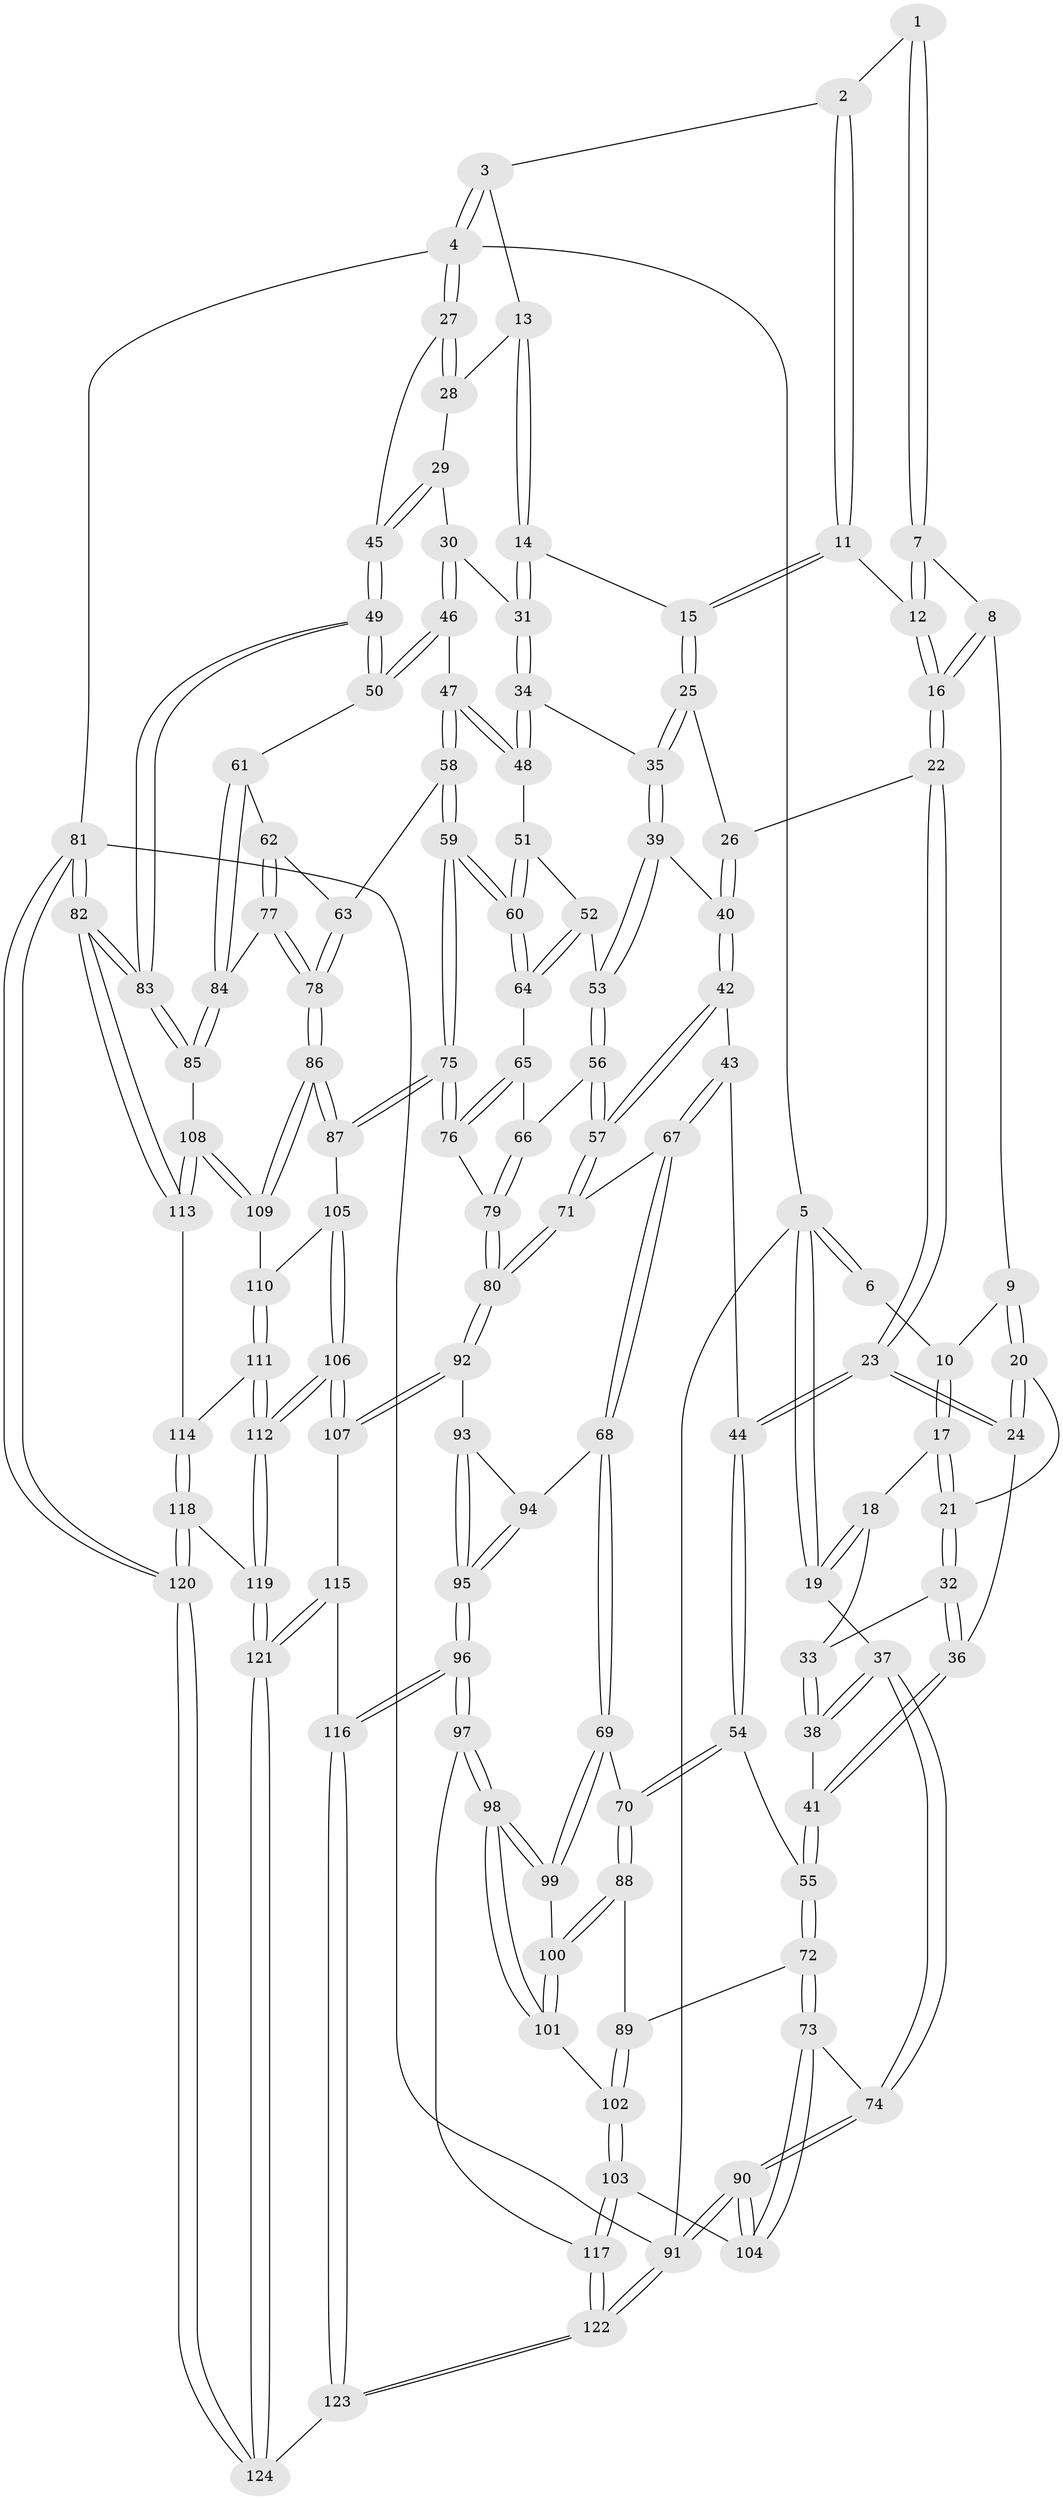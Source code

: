// Generated by graph-tools (version 1.1) at 2025/51/03/09/25 03:51:09]
// undirected, 124 vertices, 307 edges
graph export_dot {
graph [start="1"]
  node [color=gray90,style=filled];
  1 [pos="+0.29515177575205304+0"];
  2 [pos="+0.5623776742784224+0"];
  3 [pos="+0.8072682328088047+0"];
  4 [pos="+1+0"];
  5 [pos="+0+0"];
  6 [pos="+0.03717111188158645+0"];
  7 [pos="+0.3146756783953174+0.06261202323952833"];
  8 [pos="+0.29476571166250887+0.11151198788144763"];
  9 [pos="+0.2459057329248299+0.12849410743175774"];
  10 [pos="+0.18662801814260882+0.11595614746944802"];
  11 [pos="+0.5039944808058106+0.0824000104718685"];
  12 [pos="+0.48896555502849565+0.09597329550956445"];
  13 [pos="+0.7821587224829891+0.1154568693234196"];
  14 [pos="+0.7346765085004451+0.1664911543984337"];
  15 [pos="+0.6196457401448142+0.19612465320639474"];
  16 [pos="+0.40871558880933223+0.2217865267702215"];
  17 [pos="+0.12429661690138404+0.1844143328385521"];
  18 [pos="+0.07599701717324774+0.17583841013063134"];
  19 [pos="+0+0"];
  20 [pos="+0.2601407191784305+0.26642102817006086"];
  21 [pos="+0.13060815391572272+0.19818166561415662"];
  22 [pos="+0.4061785454138298+0.25555821058138006"];
  23 [pos="+0.3312196286755139+0.3547428504011811"];
  24 [pos="+0.3108359139817352+0.33967938933261355"];
  25 [pos="+0.5828414280628853+0.27688305565721677"];
  26 [pos="+0.5336085187424875+0.2806262606292716"];
  27 [pos="+1+0.19596237969593633"];
  28 [pos="+0.8221439585833714+0.15411826113910437"];
  29 [pos="+0.9143215554012867+0.3176245108529834"];
  30 [pos="+0.9139371422570324+0.3179489145456369"];
  31 [pos="+0.7365653357502183+0.27193393903333546"];
  32 [pos="+0.12225141337724259+0.3074714668088467"];
  33 [pos="+0.018845421277835762+0.2953387245517391"];
  34 [pos="+0.7077462260419115+0.36734060303707167"];
  35 [pos="+0.6266907969398648+0.34441382560693934"];
  36 [pos="+0.12345018133106127+0.30925478260272543"];
  37 [pos="+0+0.3892463872742997"];
  38 [pos="+0+0.3880781607406103"];
  39 [pos="+0.5526211390381655+0.4266120108620278"];
  40 [pos="+0.5090685539761608+0.42638870946200463"];
  41 [pos="+0.08938587424526352+0.4525084059673261"];
  42 [pos="+0.42061878481877346+0.448929679262692"];
  43 [pos="+0.33996645352008575+0.4094490563204273"];
  44 [pos="+0.3337405025989936+0.4047398226627965"];
  45 [pos="+1+0.2970031799939197"];
  46 [pos="+0.8461962472461503+0.3977237196419275"];
  47 [pos="+0.8071881074224112+0.41826852775580015"];
  48 [pos="+0.7189915491884997+0.3825582658144831"];
  49 [pos="+1+0.4816326678096138"];
  50 [pos="+0.9870002719550357+0.5307778479397566"];
  51 [pos="+0.6646501797746612+0.4715725638826756"];
  52 [pos="+0.6262554192874152+0.4897782545444492"];
  53 [pos="+0.5871784863617706+0.4696914808421954"];
  54 [pos="+0.1842366576439436+0.5180303972561721"];
  55 [pos="+0.1645431942774172+0.5144433375652762"];
  56 [pos="+0.5208240424877404+0.5673599426290775"];
  57 [pos="+0.48473212055191617+0.5740034375669261"];
  58 [pos="+0.8028163485396669+0.5464952233235121"];
  59 [pos="+0.7600824965514666+0.5797953851333394"];
  60 [pos="+0.7547085593691775+0.5774945542490946"];
  61 [pos="+0.9412049242807417+0.5617258997369698"];
  62 [pos="+0.8858735650287839+0.5646534674851177"];
  63 [pos="+0.8379168221352123+0.5585036962273028"];
  64 [pos="+0.6227413901596572+0.5673724390443541"];
  65 [pos="+0.612058865514826+0.5777570410021747"];
  66 [pos="+0.6072169524083529+0.5791566253776455"];
  67 [pos="+0.3649119894589997+0.6446733494490827"];
  68 [pos="+0.35434711408395075+0.6578003006926375"];
  69 [pos="+0.30833563727141566+0.6602326981120122"];
  70 [pos="+0.21296684178286646+0.6065043923622286"];
  71 [pos="+0.47953227445979546+0.5922055924154453"];
  72 [pos="+0+0.6581499142159773"];
  73 [pos="+0+0.659540557274573"];
  74 [pos="+0+0.648108658276584"];
  75 [pos="+0.7426830579111962+0.6873434523602804"];
  76 [pos="+0.6592204271239162+0.6673956549972836"];
  77 [pos="+0.8839954199485677+0.7122004065010757"];
  78 [pos="+0.8745254442260344+0.7217117731268868"];
  79 [pos="+0.5623121847975884+0.7038268900902575"];
  80 [pos="+0.5287490289531418+0.7313714062614923"];
  81 [pos="+1+1"];
  82 [pos="+1+1"];
  83 [pos="+1+0.7070626989288724"];
  84 [pos="+0.9419014111926042+0.6705422012172789"];
  85 [pos="+1+0.7099399537498483"];
  86 [pos="+0.8679090723017935+0.7316044298201976"];
  87 [pos="+0.750001925451661+0.7065614492175905"];
  88 [pos="+0.17554499775900398+0.6920573040843653"];
  89 [pos="+0.05408991771542704+0.7035811135381717"];
  90 [pos="+0+1"];
  91 [pos="+0+1"];
  92 [pos="+0.5184156012831558+0.7761470288257439"];
  93 [pos="+0.5019258299461147+0.781148143602486"];
  94 [pos="+0.3569018144311728+0.6617440979353277"];
  95 [pos="+0.3561797559420407+0.8872466122727978"];
  96 [pos="+0.35548571829610337+0.8879387934206391"];
  97 [pos="+0.32991135662797316+0.8795613208144059"];
  98 [pos="+0.31345225159854495+0.8618921256532308"];
  99 [pos="+0.28121962003413375+0.7662736613866271"];
  100 [pos="+0.18097951304066784+0.7174486042968575"];
  101 [pos="+0.15556066899159984+0.8058554520696746"];
  102 [pos="+0.09951641183458151+0.8361498610476579"];
  103 [pos="+0.07389034734554217+0.8768670441488335"];
  104 [pos="+0.06508876550246143+0.8823300692365521"];
  105 [pos="+0.7409771318056262+0.72430733911181"];
  106 [pos="+0.654925736313264+0.854430795646337"];
  107 [pos="+0.6089164502724563+0.8385134350611361"];
  108 [pos="+0.9032716447735138+0.785457544927771"];
  109 [pos="+0.8753044687287437+0.7463585958459468"];
  110 [pos="+0.8053589642307745+0.8226042017940468"];
  111 [pos="+0.8004965056436192+0.8536329038374404"];
  112 [pos="+0.6692005077211024+0.8778999225893039"];
  113 [pos="+0.9082207732426153+0.810681645885911"];
  114 [pos="+0.8581714626295617+0.8727320074322663"];
  115 [pos="+0.5328222766744979+0.9321744918355807"];
  116 [pos="+0.3991036249662908+1"];
  117 [pos="+0.21151675209808515+0.9375498055102118"];
  118 [pos="+0.8598924574994402+0.9672166433429354"];
  119 [pos="+0.671405489424056+0.8871968301476331"];
  120 [pos="+1+1"];
  121 [pos="+0.648289271980711+1"];
  122 [pos="+0.04702368142767111+1"];
  123 [pos="+0.42244282596773697+1"];
  124 [pos="+0.6416976669864176+1"];
  1 -- 2;
  1 -- 7;
  1 -- 7;
  2 -- 3;
  2 -- 11;
  2 -- 11;
  3 -- 4;
  3 -- 4;
  3 -- 13;
  4 -- 5;
  4 -- 27;
  4 -- 27;
  4 -- 81;
  5 -- 6;
  5 -- 6;
  5 -- 19;
  5 -- 19;
  5 -- 91;
  6 -- 10;
  7 -- 8;
  7 -- 12;
  7 -- 12;
  8 -- 9;
  8 -- 16;
  8 -- 16;
  9 -- 10;
  9 -- 20;
  9 -- 20;
  10 -- 17;
  10 -- 17;
  11 -- 12;
  11 -- 15;
  11 -- 15;
  12 -- 16;
  12 -- 16;
  13 -- 14;
  13 -- 14;
  13 -- 28;
  14 -- 15;
  14 -- 31;
  14 -- 31;
  15 -- 25;
  15 -- 25;
  16 -- 22;
  16 -- 22;
  17 -- 18;
  17 -- 21;
  17 -- 21;
  18 -- 19;
  18 -- 19;
  18 -- 33;
  19 -- 37;
  20 -- 21;
  20 -- 24;
  20 -- 24;
  21 -- 32;
  21 -- 32;
  22 -- 23;
  22 -- 23;
  22 -- 26;
  23 -- 24;
  23 -- 24;
  23 -- 44;
  23 -- 44;
  24 -- 36;
  25 -- 26;
  25 -- 35;
  25 -- 35;
  26 -- 40;
  26 -- 40;
  27 -- 28;
  27 -- 28;
  27 -- 45;
  28 -- 29;
  29 -- 30;
  29 -- 45;
  29 -- 45;
  30 -- 31;
  30 -- 46;
  30 -- 46;
  31 -- 34;
  31 -- 34;
  32 -- 33;
  32 -- 36;
  32 -- 36;
  33 -- 38;
  33 -- 38;
  34 -- 35;
  34 -- 48;
  34 -- 48;
  35 -- 39;
  35 -- 39;
  36 -- 41;
  36 -- 41;
  37 -- 38;
  37 -- 38;
  37 -- 74;
  37 -- 74;
  38 -- 41;
  39 -- 40;
  39 -- 53;
  39 -- 53;
  40 -- 42;
  40 -- 42;
  41 -- 55;
  41 -- 55;
  42 -- 43;
  42 -- 57;
  42 -- 57;
  43 -- 44;
  43 -- 67;
  43 -- 67;
  44 -- 54;
  44 -- 54;
  45 -- 49;
  45 -- 49;
  46 -- 47;
  46 -- 50;
  46 -- 50;
  47 -- 48;
  47 -- 48;
  47 -- 58;
  47 -- 58;
  48 -- 51;
  49 -- 50;
  49 -- 50;
  49 -- 83;
  49 -- 83;
  50 -- 61;
  51 -- 52;
  51 -- 60;
  51 -- 60;
  52 -- 53;
  52 -- 64;
  52 -- 64;
  53 -- 56;
  53 -- 56;
  54 -- 55;
  54 -- 70;
  54 -- 70;
  55 -- 72;
  55 -- 72;
  56 -- 57;
  56 -- 57;
  56 -- 66;
  57 -- 71;
  57 -- 71;
  58 -- 59;
  58 -- 59;
  58 -- 63;
  59 -- 60;
  59 -- 60;
  59 -- 75;
  59 -- 75;
  60 -- 64;
  60 -- 64;
  61 -- 62;
  61 -- 84;
  61 -- 84;
  62 -- 63;
  62 -- 77;
  62 -- 77;
  63 -- 78;
  63 -- 78;
  64 -- 65;
  65 -- 66;
  65 -- 76;
  65 -- 76;
  66 -- 79;
  66 -- 79;
  67 -- 68;
  67 -- 68;
  67 -- 71;
  68 -- 69;
  68 -- 69;
  68 -- 94;
  69 -- 70;
  69 -- 99;
  69 -- 99;
  70 -- 88;
  70 -- 88;
  71 -- 80;
  71 -- 80;
  72 -- 73;
  72 -- 73;
  72 -- 89;
  73 -- 74;
  73 -- 104;
  73 -- 104;
  74 -- 90;
  74 -- 90;
  75 -- 76;
  75 -- 76;
  75 -- 87;
  75 -- 87;
  76 -- 79;
  77 -- 78;
  77 -- 78;
  77 -- 84;
  78 -- 86;
  78 -- 86;
  79 -- 80;
  79 -- 80;
  80 -- 92;
  80 -- 92;
  81 -- 82;
  81 -- 82;
  81 -- 120;
  81 -- 120;
  81 -- 91;
  82 -- 83;
  82 -- 83;
  82 -- 113;
  82 -- 113;
  83 -- 85;
  83 -- 85;
  84 -- 85;
  84 -- 85;
  85 -- 108;
  86 -- 87;
  86 -- 87;
  86 -- 109;
  86 -- 109;
  87 -- 105;
  88 -- 89;
  88 -- 100;
  88 -- 100;
  89 -- 102;
  89 -- 102;
  90 -- 91;
  90 -- 91;
  90 -- 104;
  90 -- 104;
  91 -- 122;
  91 -- 122;
  92 -- 93;
  92 -- 107;
  92 -- 107;
  93 -- 94;
  93 -- 95;
  93 -- 95;
  94 -- 95;
  94 -- 95;
  95 -- 96;
  95 -- 96;
  96 -- 97;
  96 -- 97;
  96 -- 116;
  96 -- 116;
  97 -- 98;
  97 -- 98;
  97 -- 117;
  98 -- 99;
  98 -- 99;
  98 -- 101;
  98 -- 101;
  99 -- 100;
  100 -- 101;
  100 -- 101;
  101 -- 102;
  102 -- 103;
  102 -- 103;
  103 -- 104;
  103 -- 117;
  103 -- 117;
  105 -- 106;
  105 -- 106;
  105 -- 110;
  106 -- 107;
  106 -- 107;
  106 -- 112;
  106 -- 112;
  107 -- 115;
  108 -- 109;
  108 -- 109;
  108 -- 113;
  108 -- 113;
  109 -- 110;
  110 -- 111;
  110 -- 111;
  111 -- 112;
  111 -- 112;
  111 -- 114;
  112 -- 119;
  112 -- 119;
  113 -- 114;
  114 -- 118;
  114 -- 118;
  115 -- 116;
  115 -- 121;
  115 -- 121;
  116 -- 123;
  116 -- 123;
  117 -- 122;
  117 -- 122;
  118 -- 119;
  118 -- 120;
  118 -- 120;
  119 -- 121;
  119 -- 121;
  120 -- 124;
  120 -- 124;
  121 -- 124;
  121 -- 124;
  122 -- 123;
  122 -- 123;
  123 -- 124;
}
